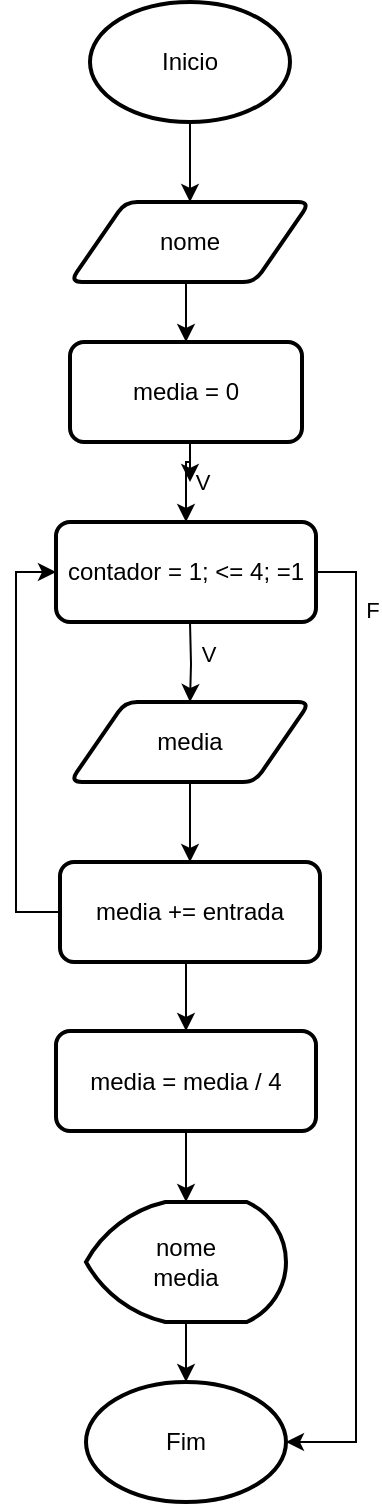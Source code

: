 <mxfile version="26.0.1">
  <diagram name="Página-1" id="sBkzolrORNVpnoc0ybVJ">
    <mxGraphModel dx="464" dy="254" grid="1" gridSize="10" guides="1" tooltips="1" connect="1" arrows="1" fold="1" page="1" pageScale="1" pageWidth="827" pageHeight="1169" math="0" shadow="0">
      <root>
        <mxCell id="0" />
        <mxCell id="1" parent="0" />
        <mxCell id="dH_SuakjsCsbDlxcVrdE-14" style="edgeStyle=orthogonalEdgeStyle;rounded=0;orthogonalLoop=1;jettySize=auto;html=1;exitX=0.5;exitY=1;exitDx=0;exitDy=0;exitPerimeter=0;entryX=0.5;entryY=0;entryDx=0;entryDy=0;" parent="1" source="dH_SuakjsCsbDlxcVrdE-2" target="dH_SuakjsCsbDlxcVrdE-4" edge="1">
          <mxGeometry relative="1" as="geometry" />
        </mxCell>
        <mxCell id="dH_SuakjsCsbDlxcVrdE-2" value="Inicio" style="strokeWidth=2;html=1;shape=mxgraph.flowchart.start_1;whiteSpace=wrap;" parent="1" vertex="1">
          <mxGeometry x="364" y="70" width="100" height="60" as="geometry" />
        </mxCell>
        <mxCell id="dH_SuakjsCsbDlxcVrdE-3" value="Fim" style="strokeWidth=2;html=1;shape=mxgraph.flowchart.start_1;whiteSpace=wrap;" parent="1" vertex="1">
          <mxGeometry x="362" y="760" width="100" height="60" as="geometry" />
        </mxCell>
        <mxCell id="dH_SuakjsCsbDlxcVrdE-15" style="edgeStyle=orthogonalEdgeStyle;rounded=0;orthogonalLoop=1;jettySize=auto;html=1;exitX=0.5;exitY=1;exitDx=0;exitDy=0;entryX=0.5;entryY=0;entryDx=0;entryDy=0;" parent="1" source="dH_SuakjsCsbDlxcVrdE-4" target="dH_SuakjsCsbDlxcVrdE-5" edge="1">
          <mxGeometry relative="1" as="geometry" />
        </mxCell>
        <mxCell id="dH_SuakjsCsbDlxcVrdE-4" value="nome" style="shape=parallelogram;html=1;strokeWidth=2;perimeter=parallelogramPerimeter;whiteSpace=wrap;rounded=1;arcSize=12;size=0.23;" parent="1" vertex="1">
          <mxGeometry x="354" y="170" width="120" height="40" as="geometry" />
        </mxCell>
        <mxCell id="dH_SuakjsCsbDlxcVrdE-5" value="media = 0" style="rounded=1;whiteSpace=wrap;html=1;absoluteArcSize=1;arcSize=14;strokeWidth=2;" parent="1" vertex="1">
          <mxGeometry x="354" y="240" width="116" height="50" as="geometry" />
        </mxCell>
        <mxCell id="dH_SuakjsCsbDlxcVrdE-17" style="edgeStyle=orthogonalEdgeStyle;rounded=0;orthogonalLoop=1;jettySize=auto;html=1;exitX=0.5;exitY=1;exitDx=0;exitDy=0;exitPerimeter=0;entryX=0.5;entryY=0;entryDx=0;entryDy=0;" parent="1" target="xXOyXrnlwfA8bUNeckhL-5" edge="1">
          <mxGeometry relative="1" as="geometry">
            <mxPoint x="414" y="380" as="sourcePoint" />
            <mxPoint x="412" y="410" as="targetPoint" />
          </mxGeometry>
        </mxCell>
        <mxCell id="dH_SuakjsCsbDlxcVrdE-21" value="V" style="edgeLabel;html=1;align=center;verticalAlign=middle;resizable=0;points=[];" parent="dH_SuakjsCsbDlxcVrdE-17" vertex="1" connectable="0">
          <mxGeometry x="-0.246" y="1" relative="1" as="geometry">
            <mxPoint x="7" as="offset" />
          </mxGeometry>
        </mxCell>
        <mxCell id="xXOyXrnlwfA8bUNeckhL-8" style="edgeStyle=orthogonalEdgeStyle;rounded=0;orthogonalLoop=1;jettySize=auto;html=1;exitX=0.5;exitY=1;exitDx=0;exitDy=0;entryX=0.5;entryY=0;entryDx=0;entryDy=0;" edge="1" parent="1" source="dH_SuakjsCsbDlxcVrdE-10" target="xXOyXrnlwfA8bUNeckhL-7">
          <mxGeometry relative="1" as="geometry" />
        </mxCell>
        <mxCell id="dH_SuakjsCsbDlxcVrdE-10" value="media += entrada" style="rounded=1;whiteSpace=wrap;html=1;absoluteArcSize=1;arcSize=14;strokeWidth=2;" parent="1" vertex="1">
          <mxGeometry x="349" y="500" width="130" height="50" as="geometry" />
        </mxCell>
        <mxCell id="dH_SuakjsCsbDlxcVrdE-11" style="edgeStyle=orthogonalEdgeStyle;rounded=0;orthogonalLoop=1;jettySize=auto;html=1;exitX=1;exitY=0.5;exitDx=0;exitDy=0;entryX=1;entryY=0.5;entryDx=0;entryDy=0;entryPerimeter=0;" parent="1" source="xXOyXrnlwfA8bUNeckhL-3" target="dH_SuakjsCsbDlxcVrdE-3" edge="1">
          <mxGeometry relative="1" as="geometry">
            <mxPoint x="492" y="345" as="sourcePoint" />
          </mxGeometry>
        </mxCell>
        <mxCell id="dH_SuakjsCsbDlxcVrdE-22" value="F" style="edgeLabel;html=1;align=center;verticalAlign=middle;resizable=0;points=[];" parent="dH_SuakjsCsbDlxcVrdE-11" vertex="1" connectable="0">
          <mxGeometry x="-0.843" y="-3" relative="1" as="geometry">
            <mxPoint x="11" as="offset" />
          </mxGeometry>
        </mxCell>
        <mxCell id="dH_SuakjsCsbDlxcVrdE-13" style="edgeStyle=orthogonalEdgeStyle;rounded=0;orthogonalLoop=1;jettySize=auto;html=1;exitX=0;exitY=0.5;exitDx=0;exitDy=0;entryX=0;entryY=0.5;entryDx=0;entryDy=0;" parent="1" source="dH_SuakjsCsbDlxcVrdE-10" target="xXOyXrnlwfA8bUNeckhL-3" edge="1">
          <mxGeometry relative="1" as="geometry">
            <mxPoint x="336" y="345" as="targetPoint" />
          </mxGeometry>
        </mxCell>
        <mxCell id="dH_SuakjsCsbDlxcVrdE-16" style="edgeStyle=orthogonalEdgeStyle;rounded=0;orthogonalLoop=1;jettySize=auto;html=1;exitX=0.5;exitY=1;exitDx=0;exitDy=0;entryX=0.5;entryY=0;entryDx=0;entryDy=0;entryPerimeter=0;" parent="1" source="dH_SuakjsCsbDlxcVrdE-5" edge="1">
          <mxGeometry relative="1" as="geometry">
            <mxPoint x="414" y="310" as="targetPoint" />
          </mxGeometry>
        </mxCell>
        <mxCell id="xXOyXrnlwfA8bUNeckhL-1" style="edgeStyle=orthogonalEdgeStyle;rounded=0;orthogonalLoop=1;jettySize=auto;html=1;exitX=0.5;exitY=1;exitDx=0;exitDy=0;exitPerimeter=0;entryX=0.5;entryY=0;entryDx=0;entryDy=0;" edge="1" parent="1" target="xXOyXrnlwfA8bUNeckhL-3">
          <mxGeometry relative="1" as="geometry">
            <mxPoint x="414" y="300" as="sourcePoint" />
          </mxGeometry>
        </mxCell>
        <mxCell id="xXOyXrnlwfA8bUNeckhL-2" value="V" style="edgeLabel;html=1;align=center;verticalAlign=middle;resizable=0;points=[];" vertex="1" connectable="0" parent="xXOyXrnlwfA8bUNeckhL-1">
          <mxGeometry x="-0.246" y="1" relative="1" as="geometry">
            <mxPoint x="7" as="offset" />
          </mxGeometry>
        </mxCell>
        <mxCell id="xXOyXrnlwfA8bUNeckhL-3" value="contador = 1; &amp;lt;= 4; =1" style="rounded=1;whiteSpace=wrap;html=1;absoluteArcSize=1;arcSize=14;strokeWidth=2;" vertex="1" parent="1">
          <mxGeometry x="347" y="330" width="130" height="50" as="geometry" />
        </mxCell>
        <mxCell id="xXOyXrnlwfA8bUNeckhL-6" style="edgeStyle=orthogonalEdgeStyle;rounded=0;orthogonalLoop=1;jettySize=auto;html=1;exitX=0.5;exitY=1;exitDx=0;exitDy=0;entryX=0.5;entryY=0;entryDx=0;entryDy=0;" edge="1" parent="1" source="xXOyXrnlwfA8bUNeckhL-5" target="dH_SuakjsCsbDlxcVrdE-10">
          <mxGeometry relative="1" as="geometry" />
        </mxCell>
        <mxCell id="xXOyXrnlwfA8bUNeckhL-5" value="media" style="shape=parallelogram;html=1;strokeWidth=2;perimeter=parallelogramPerimeter;whiteSpace=wrap;rounded=1;arcSize=12;size=0.23;" vertex="1" parent="1">
          <mxGeometry x="354" y="420" width="120" height="40" as="geometry" />
        </mxCell>
        <mxCell id="xXOyXrnlwfA8bUNeckhL-7" value="media = media / 4" style="rounded=1;whiteSpace=wrap;html=1;absoluteArcSize=1;arcSize=14;strokeWidth=2;" vertex="1" parent="1">
          <mxGeometry x="347" y="584.5" width="130" height="50" as="geometry" />
        </mxCell>
        <mxCell id="xXOyXrnlwfA8bUNeckhL-9" value="nome&lt;div&gt;media&lt;/div&gt;" style="strokeWidth=2;html=1;shape=mxgraph.flowchart.display;whiteSpace=wrap;" vertex="1" parent="1">
          <mxGeometry x="362" y="670" width="100" height="60" as="geometry" />
        </mxCell>
        <mxCell id="xXOyXrnlwfA8bUNeckhL-10" style="edgeStyle=orthogonalEdgeStyle;rounded=0;orthogonalLoop=1;jettySize=auto;html=1;exitX=0.5;exitY=1;exitDx=0;exitDy=0;entryX=0.5;entryY=0;entryDx=0;entryDy=0;entryPerimeter=0;" edge="1" parent="1" source="xXOyXrnlwfA8bUNeckhL-7" target="xXOyXrnlwfA8bUNeckhL-9">
          <mxGeometry relative="1" as="geometry" />
        </mxCell>
        <mxCell id="xXOyXrnlwfA8bUNeckhL-11" style="edgeStyle=orthogonalEdgeStyle;rounded=0;orthogonalLoop=1;jettySize=auto;html=1;exitX=0.5;exitY=1;exitDx=0;exitDy=0;exitPerimeter=0;entryX=0.5;entryY=0;entryDx=0;entryDy=0;entryPerimeter=0;" edge="1" parent="1" source="xXOyXrnlwfA8bUNeckhL-9" target="dH_SuakjsCsbDlxcVrdE-3">
          <mxGeometry relative="1" as="geometry" />
        </mxCell>
      </root>
    </mxGraphModel>
  </diagram>
</mxfile>

